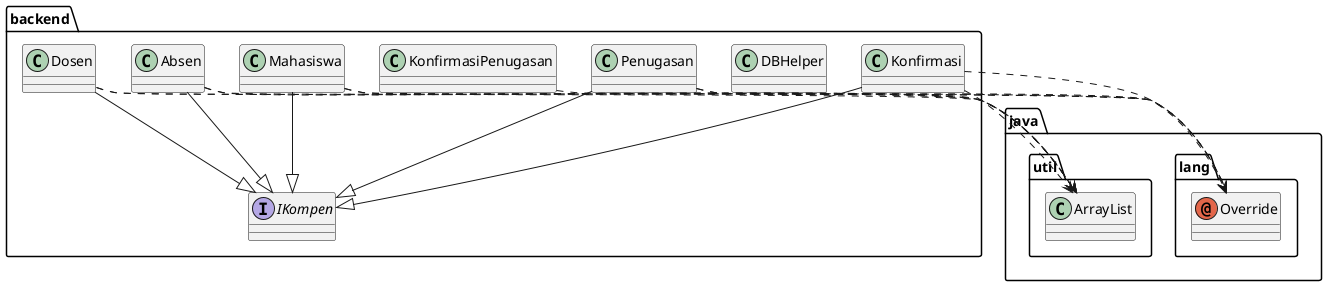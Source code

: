 @startuml
annotation java.lang.Override
class backend.Absen
class backend.DBHelper
class backend.Dosen
class backend.Konfirmasi
class backend.KonfirmasiPenugasan
class backend.Mahasiswa
class backend.Penugasan
class java.util.ArrayList
interface backend.IKompen
backend.Absen ..> java.lang.Override
backend.Absen ..> java.util.ArrayList
backend.Absen --|> backend.IKompen
backend.Dosen ..> java.lang.Override
backend.Dosen ..> java.util.ArrayList
backend.Dosen --|> backend.IKompen
backend.Konfirmasi ..> java.lang.Override
backend.Konfirmasi ..> java.util.ArrayList
backend.Konfirmasi --|> backend.IKompen
backend.KonfirmasiPenugasan ..> java.util.ArrayList
backend.Mahasiswa ..> java.lang.Override
backend.Mahasiswa ..> java.util.ArrayList
backend.Mahasiswa --|> backend.IKompen
backend.Penugasan ..> java.lang.Override
backend.Penugasan ..> java.util.ArrayList
backend.Penugasan --|> backend.IKompen
@enduml